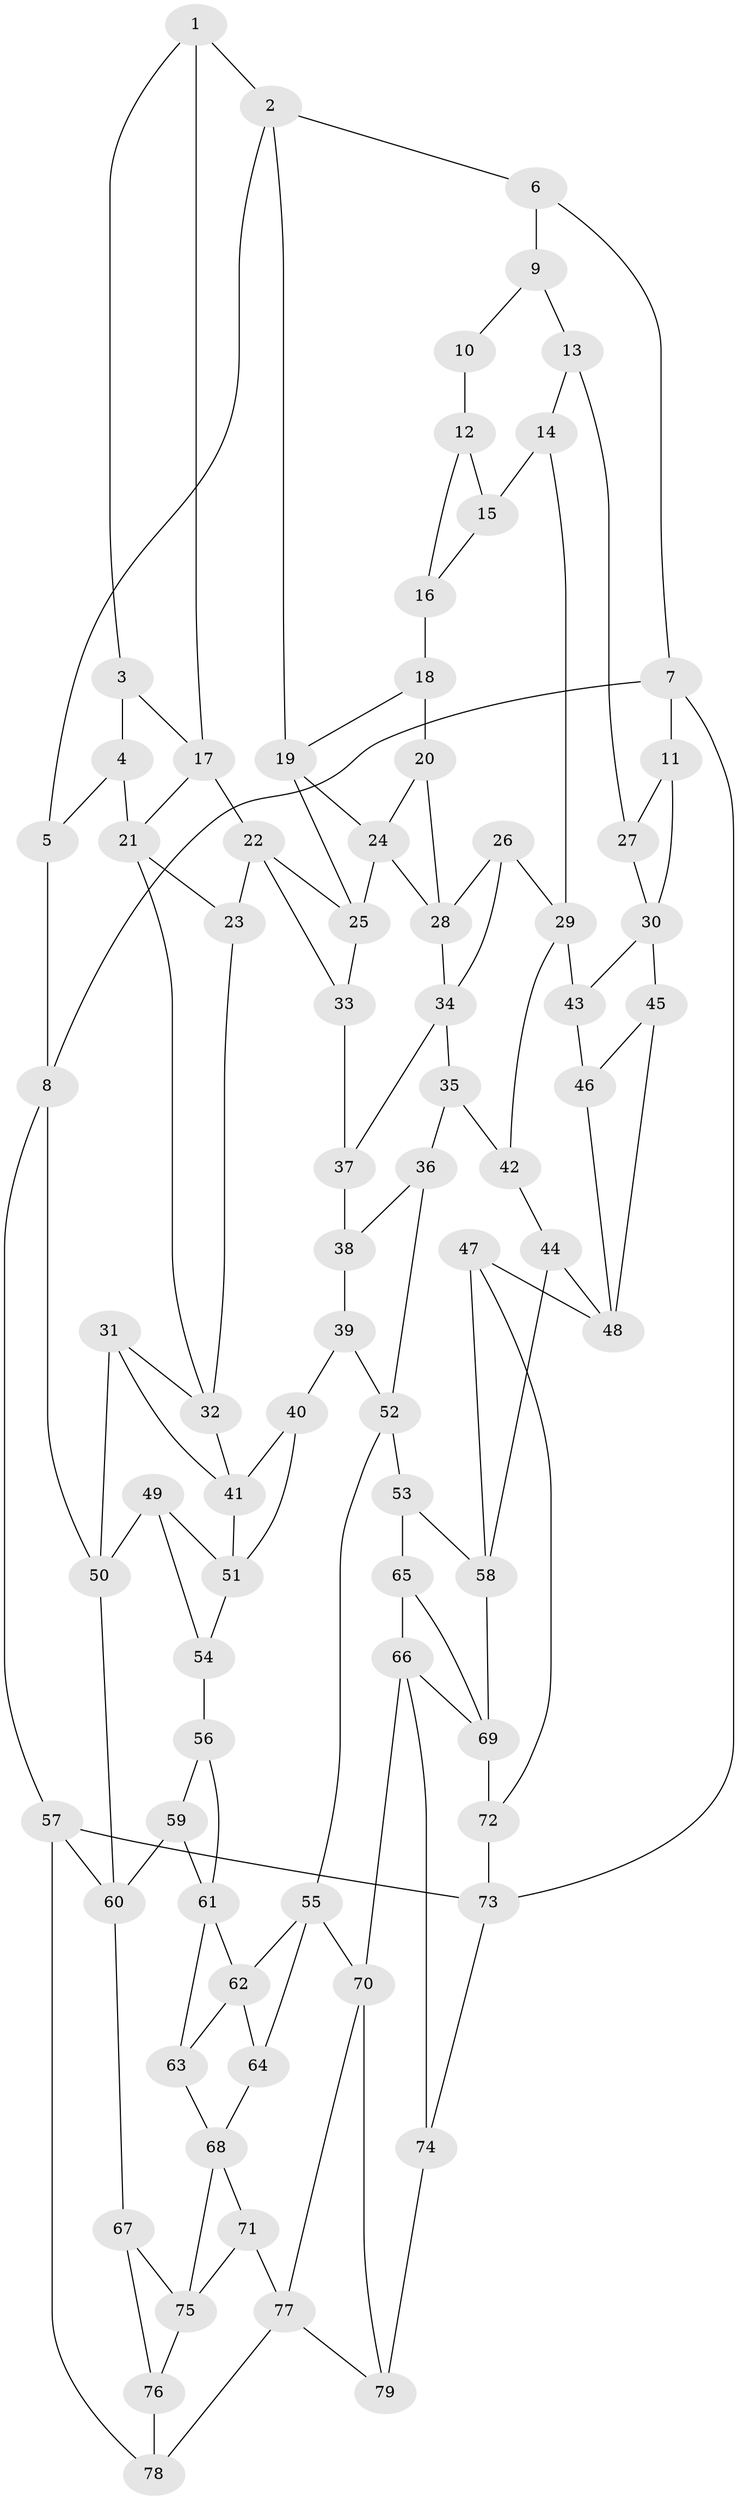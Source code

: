 // original degree distribution, {3: 0.015384615384615385, 6: 0.2076923076923077, 5: 0.5538461538461539, 4: 0.2230769230769231}
// Generated by graph-tools (version 1.1) at 2025/38/03/04/25 23:38:37]
// undirected, 79 vertices, 134 edges
graph export_dot {
  node [color=gray90,style=filled];
  1;
  2;
  3;
  4;
  5;
  6;
  7;
  8;
  9;
  10;
  11;
  12;
  13;
  14;
  15;
  16;
  17;
  18;
  19;
  20;
  21;
  22;
  23;
  24;
  25;
  26;
  27;
  28;
  29;
  30;
  31;
  32;
  33;
  34;
  35;
  36;
  37;
  38;
  39;
  40;
  41;
  42;
  43;
  44;
  45;
  46;
  47;
  48;
  49;
  50;
  51;
  52;
  53;
  54;
  55;
  56;
  57;
  58;
  59;
  60;
  61;
  62;
  63;
  64;
  65;
  66;
  67;
  68;
  69;
  70;
  71;
  72;
  73;
  74;
  75;
  76;
  77;
  78;
  79;
  1 -- 2 [weight=1.0];
  1 -- 3 [weight=1.0];
  1 -- 17 [weight=1.0];
  2 -- 5 [weight=1.0];
  2 -- 6 [weight=1.0];
  2 -- 19 [weight=1.0];
  3 -- 4 [weight=1.0];
  3 -- 17 [weight=1.0];
  4 -- 5 [weight=1.0];
  4 -- 21 [weight=1.0];
  5 -- 8 [weight=1.0];
  6 -- 7 [weight=1.0];
  6 -- 9 [weight=1.0];
  7 -- 8 [weight=1.0];
  7 -- 11 [weight=1.0];
  7 -- 73 [weight=1.0];
  8 -- 50 [weight=1.0];
  8 -- 57 [weight=1.0];
  9 -- 10 [weight=1.0];
  9 -- 13 [weight=1.0];
  10 -- 12 [weight=2.0];
  11 -- 27 [weight=1.0];
  11 -- 30 [weight=1.0];
  12 -- 15 [weight=1.0];
  12 -- 16 [weight=1.0];
  13 -- 14 [weight=1.0];
  13 -- 27 [weight=2.0];
  14 -- 15 [weight=1.0];
  14 -- 29 [weight=1.0];
  15 -- 16 [weight=1.0];
  16 -- 18 [weight=2.0];
  17 -- 21 [weight=1.0];
  17 -- 22 [weight=1.0];
  18 -- 19 [weight=1.0];
  18 -- 20 [weight=1.0];
  19 -- 24 [weight=1.0];
  19 -- 25 [weight=1.0];
  20 -- 24 [weight=1.0];
  20 -- 28 [weight=1.0];
  21 -- 23 [weight=1.0];
  21 -- 32 [weight=1.0];
  22 -- 23 [weight=1.0];
  22 -- 25 [weight=1.0];
  22 -- 33 [weight=1.0];
  23 -- 32 [weight=1.0];
  24 -- 25 [weight=1.0];
  24 -- 28 [weight=1.0];
  25 -- 33 [weight=1.0];
  26 -- 28 [weight=1.0];
  26 -- 29 [weight=1.0];
  26 -- 34 [weight=1.0];
  27 -- 30 [weight=1.0];
  28 -- 34 [weight=1.0];
  29 -- 42 [weight=1.0];
  29 -- 43 [weight=1.0];
  30 -- 43 [weight=1.0];
  30 -- 45 [weight=1.0];
  31 -- 32 [weight=1.0];
  31 -- 41 [weight=1.0];
  31 -- 50 [weight=1.0];
  32 -- 41 [weight=1.0];
  33 -- 37 [weight=1.0];
  34 -- 35 [weight=1.0];
  34 -- 37 [weight=1.0];
  35 -- 36 [weight=1.0];
  35 -- 42 [weight=2.0];
  36 -- 38 [weight=1.0];
  36 -- 52 [weight=1.0];
  37 -- 38 [weight=2.0];
  38 -- 39 [weight=1.0];
  39 -- 40 [weight=1.0];
  39 -- 52 [weight=1.0];
  40 -- 41 [weight=1.0];
  40 -- 51 [weight=1.0];
  41 -- 51 [weight=1.0];
  42 -- 44 [weight=1.0];
  43 -- 46 [weight=2.0];
  44 -- 48 [weight=1.0];
  44 -- 58 [weight=1.0];
  45 -- 46 [weight=1.0];
  45 -- 48 [weight=1.0];
  46 -- 48 [weight=1.0];
  47 -- 48 [weight=1.0];
  47 -- 58 [weight=1.0];
  47 -- 72 [weight=1.0];
  49 -- 50 [weight=1.0];
  49 -- 51 [weight=1.0];
  49 -- 54 [weight=1.0];
  50 -- 60 [weight=1.0];
  51 -- 54 [weight=1.0];
  52 -- 53 [weight=1.0];
  52 -- 55 [weight=1.0];
  53 -- 58 [weight=1.0];
  53 -- 65 [weight=2.0];
  54 -- 56 [weight=2.0];
  55 -- 62 [weight=1.0];
  55 -- 64 [weight=1.0];
  55 -- 70 [weight=1.0];
  56 -- 59 [weight=1.0];
  56 -- 61 [weight=1.0];
  57 -- 60 [weight=1.0];
  57 -- 73 [weight=1.0];
  57 -- 78 [weight=1.0];
  58 -- 69 [weight=1.0];
  59 -- 60 [weight=1.0];
  59 -- 61 [weight=1.0];
  60 -- 67 [weight=1.0];
  61 -- 62 [weight=1.0];
  61 -- 63 [weight=1.0];
  62 -- 63 [weight=1.0];
  62 -- 64 [weight=1.0];
  63 -- 68 [weight=1.0];
  64 -- 68 [weight=1.0];
  65 -- 66 [weight=1.0];
  65 -- 69 [weight=1.0];
  66 -- 69 [weight=1.0];
  66 -- 70 [weight=1.0];
  66 -- 74 [weight=1.0];
  67 -- 75 [weight=1.0];
  67 -- 76 [weight=1.0];
  68 -- 71 [weight=1.0];
  68 -- 75 [weight=1.0];
  69 -- 72 [weight=1.0];
  70 -- 77 [weight=1.0];
  70 -- 79 [weight=1.0];
  71 -- 75 [weight=1.0];
  71 -- 77 [weight=1.0];
  72 -- 73 [weight=2.0];
  73 -- 74 [weight=1.0];
  74 -- 79 [weight=2.0];
  75 -- 76 [weight=1.0];
  76 -- 78 [weight=2.0];
  77 -- 78 [weight=1.0];
  77 -- 79 [weight=1.0];
}
